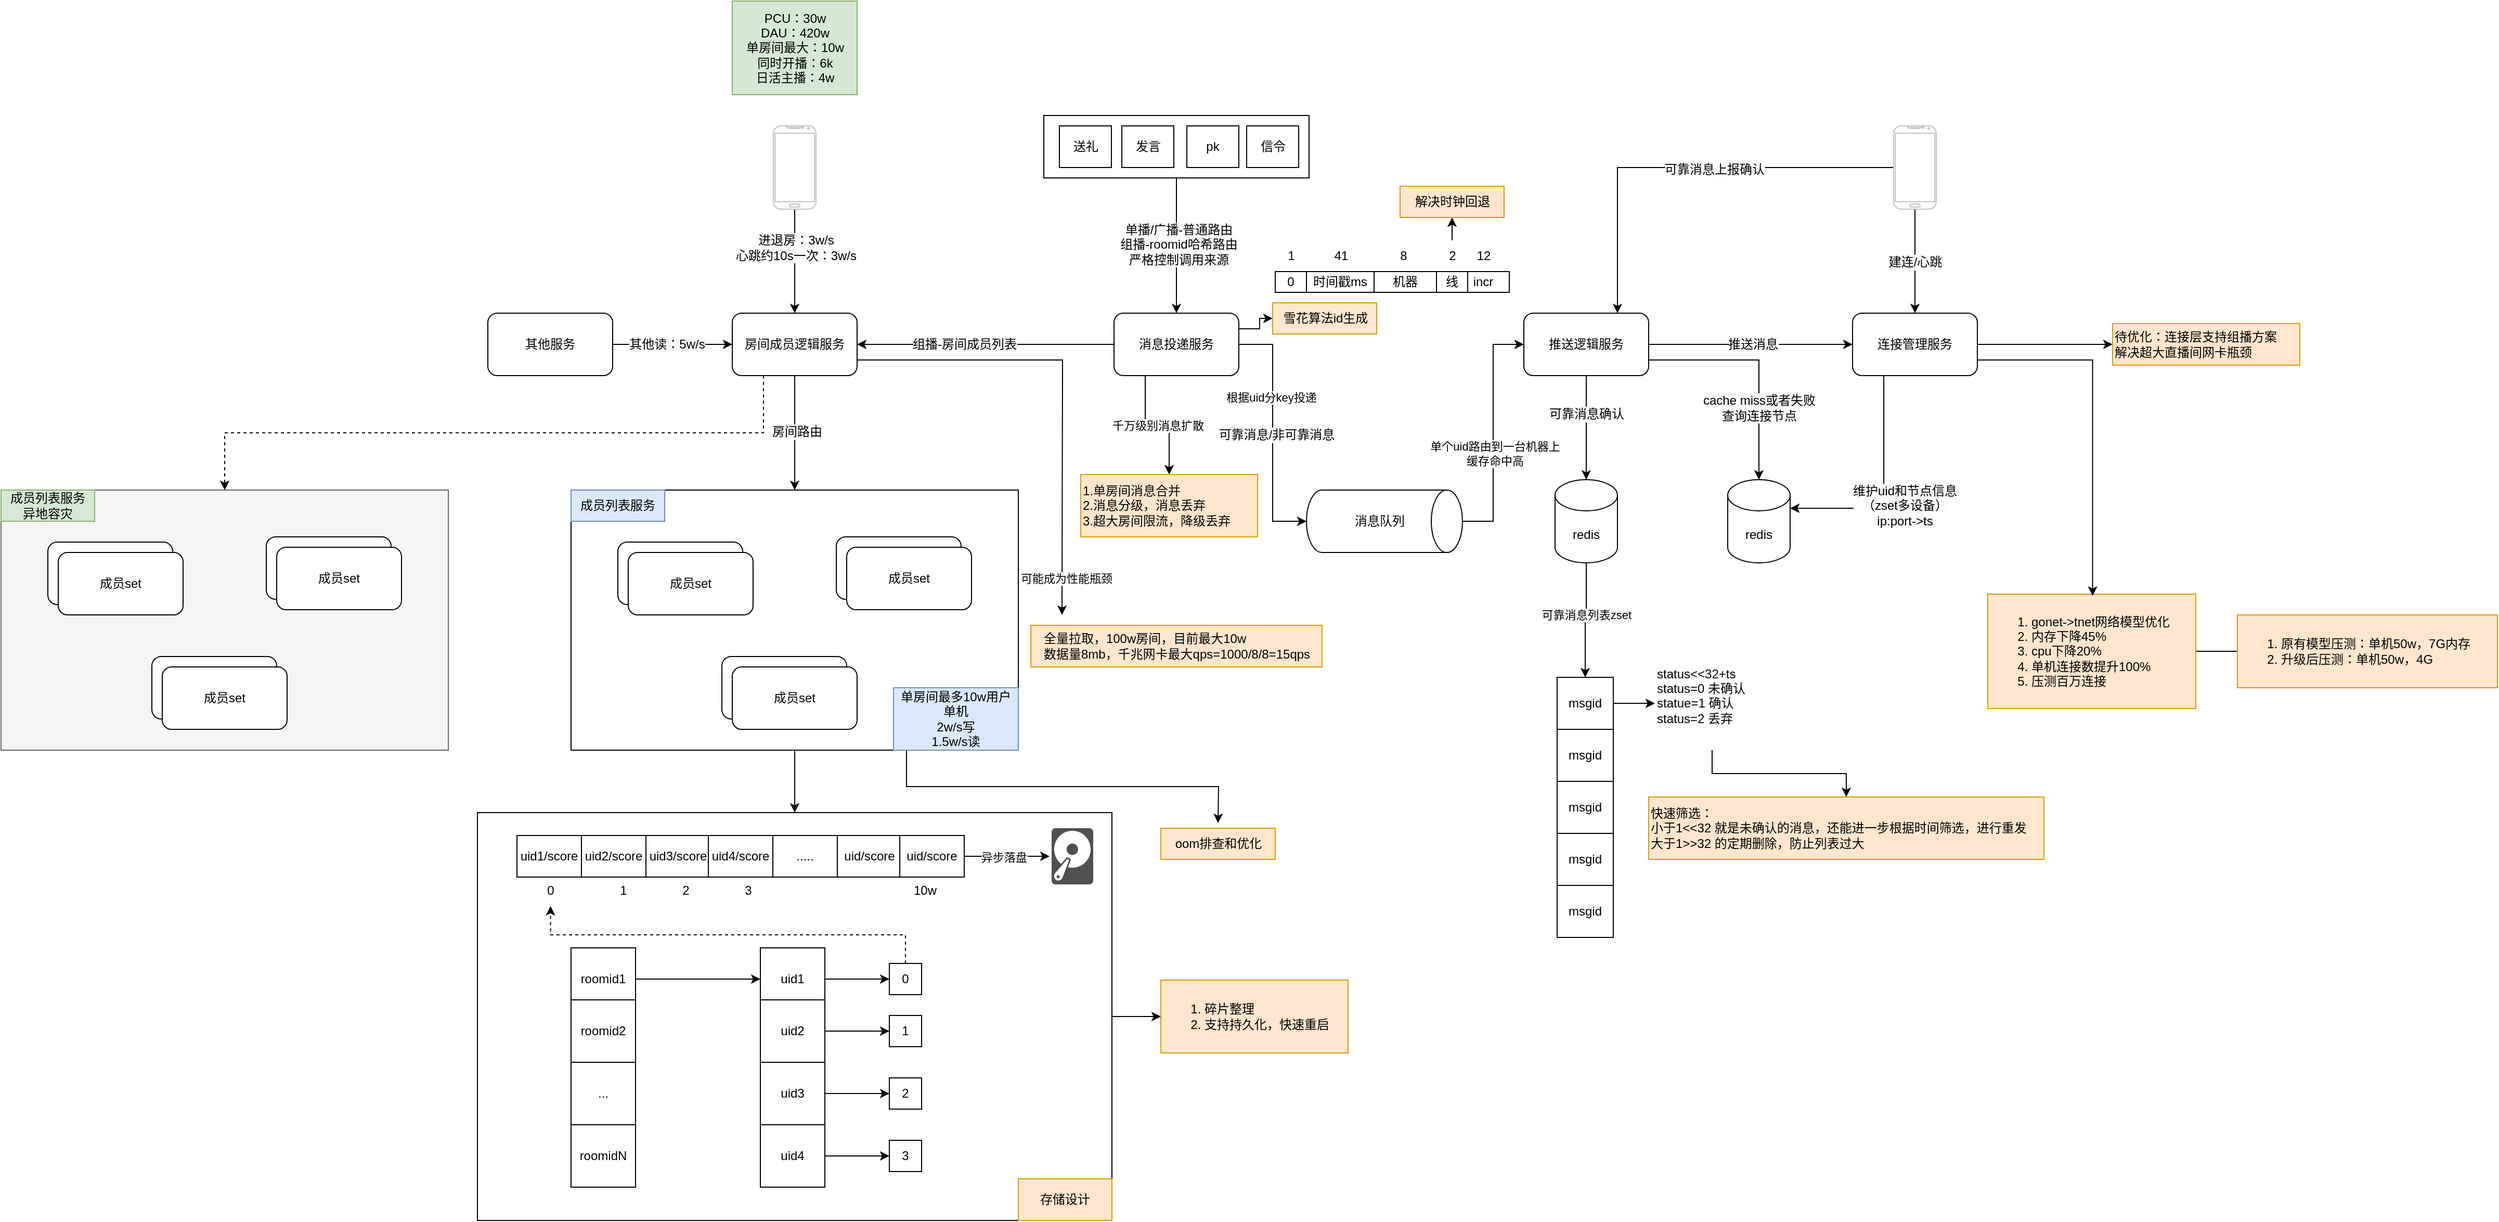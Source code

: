 <mxfile version="24.6.4" type="github" pages="2">
  <diagram name="第 1 页" id="vhNQBWm2JfFw_72hFJQ7">
    <mxGraphModel dx="3190" dy="972" grid="1" gridSize="10" guides="1" tooltips="1" connect="1" arrows="1" fold="1" page="1" pageScale="1" pageWidth="827" pageHeight="1169" math="0" shadow="0">
      <root>
        <mxCell id="0" />
        <mxCell id="1" parent="0" />
        <mxCell id="3prwEOfupgX3p4FRmlQC-16" value="" style="edgeStyle=orthogonalEdgeStyle;rounded=0;orthogonalLoop=1;jettySize=auto;html=1;" edge="1" parent="1" source="PPWBLTVVHqmccEwtyOto-2" target="3prwEOfupgX3p4FRmlQC-14">
          <mxGeometry relative="1" as="geometry" />
        </mxCell>
        <mxCell id="PPWBLTVVHqmccEwtyOto-2" value="" style="rounded=0;whiteSpace=wrap;html=1;" parent="1" vertex="1">
          <mxGeometry x="-592" y="870" width="610" height="392" as="geometry" />
        </mxCell>
        <mxCell id="PPWBLTVVHqmccEwtyOto-4" style="edgeStyle=orthogonalEdgeStyle;rounded=0;orthogonalLoop=1;jettySize=auto;html=1;exitX=0.5;exitY=1;exitDx=0;exitDy=0;" parent="1" source="ontqGAHZmMhJFroZLa5W-21" target="PPWBLTVVHqmccEwtyOto-2" edge="1">
          <mxGeometry relative="1" as="geometry" />
        </mxCell>
        <mxCell id="3prwEOfupgX3p4FRmlQC-1" style="edgeStyle=orthogonalEdgeStyle;rounded=0;orthogonalLoop=1;jettySize=auto;html=1;exitX=0.75;exitY=1;exitDx=0;exitDy=0;" edge="1" parent="1" source="ontqGAHZmMhJFroZLa5W-21">
          <mxGeometry relative="1" as="geometry">
            <mxPoint x="120" y="880" as="targetPoint" />
          </mxGeometry>
        </mxCell>
        <mxCell id="ontqGAHZmMhJFroZLa5W-21" value="" style="rounded=0;whiteSpace=wrap;html=1;" parent="1" vertex="1">
          <mxGeometry x="-502" y="560" width="430" height="250" as="geometry" />
        </mxCell>
        <mxCell id="3prwEOfupgX3p4FRmlQC-20" value="" style="edgeStyle=orthogonalEdgeStyle;rounded=0;orthogonalLoop=1;jettySize=auto;html=1;" edge="1" parent="1" source="ontqGAHZmMhJFroZLa5W-1" target="PPWBLTVVHqmccEwtyOto-52">
          <mxGeometry relative="1" as="geometry" />
        </mxCell>
        <mxCell id="ontqGAHZmMhJFroZLa5W-1" value="连接管理服务" style="rounded=1;whiteSpace=wrap;html=1;" parent="1" vertex="1">
          <mxGeometry x="730" y="390" width="120" height="60" as="geometry" />
        </mxCell>
        <mxCell id="ontqGAHZmMhJFroZLa5W-40" style="edgeStyle=orthogonalEdgeStyle;rounded=0;orthogonalLoop=1;jettySize=auto;html=1;exitX=1;exitY=0.5;exitDx=0;exitDy=0;entryX=0;entryY=0.5;entryDx=0;entryDy=0;" parent="1" source="ontqGAHZmMhJFroZLa5W-2" target="ontqGAHZmMhJFroZLa5W-1" edge="1">
          <mxGeometry relative="1" as="geometry" />
        </mxCell>
        <mxCell id="PPWBLTVVHqmccEwtyOto-34" value="&lt;span style=&quot;font-size: 12px; background-color: rgb(251, 251, 251);&quot;&gt;推送消息&lt;/span&gt;" style="edgeLabel;html=1;align=center;verticalAlign=middle;resizable=0;points=[];" parent="ontqGAHZmMhJFroZLa5W-40" vertex="1" connectable="0">
          <mxGeometry x="0.017" relative="1" as="geometry">
            <mxPoint as="offset" />
          </mxGeometry>
        </mxCell>
        <mxCell id="ontqGAHZmMhJFroZLa5W-2" value="推送逻辑服务" style="rounded=1;whiteSpace=wrap;html=1;" parent="1" vertex="1">
          <mxGeometry x="414" y="390" width="120" height="60" as="geometry" />
        </mxCell>
        <mxCell id="ontqGAHZmMhJFroZLa5W-24" style="edgeStyle=orthogonalEdgeStyle;rounded=0;orthogonalLoop=1;jettySize=auto;html=1;exitX=0;exitY=0.5;exitDx=0;exitDy=0;entryX=1;entryY=0.5;entryDx=0;entryDy=0;" parent="1" source="ontqGAHZmMhJFroZLa5W-3" target="ontqGAHZmMhJFroZLa5W-23" edge="1">
          <mxGeometry relative="1" as="geometry" />
        </mxCell>
        <mxCell id="PPWBLTVVHqmccEwtyOto-28" value="&lt;span style=&quot;font-size: 12px; background-color: rgb(251, 251, 251);&quot;&gt;组播-房间成员列表&lt;/span&gt;" style="edgeLabel;html=1;align=center;verticalAlign=middle;resizable=0;points=[];" parent="ontqGAHZmMhJFroZLa5W-24" vertex="1" connectable="0">
          <mxGeometry x="0.16" y="2" relative="1" as="geometry">
            <mxPoint x="-1" y="-2" as="offset" />
          </mxGeometry>
        </mxCell>
        <mxCell id="3prwEOfupgX3p4FRmlQC-8" value="千万级别消息扩散" style="edgeStyle=orthogonalEdgeStyle;rounded=0;orthogonalLoop=1;jettySize=auto;html=1;exitX=0.25;exitY=1;exitDx=0;exitDy=0;" edge="1" parent="1" source="ontqGAHZmMhJFroZLa5W-3" target="PPWBLTVVHqmccEwtyOto-54">
          <mxGeometry relative="1" as="geometry">
            <mxPoint as="offset" />
          </mxGeometry>
        </mxCell>
        <mxCell id="3prwEOfupgX3p4FRmlQC-51" style="edgeStyle=orthogonalEdgeStyle;rounded=0;orthogonalLoop=1;jettySize=auto;html=1;exitX=1;exitY=0.25;exitDx=0;exitDy=0;" edge="1" parent="1" source="ontqGAHZmMhJFroZLa5W-3" target="3prwEOfupgX3p4FRmlQC-33">
          <mxGeometry relative="1" as="geometry" />
        </mxCell>
        <mxCell id="ontqGAHZmMhJFroZLa5W-3" value="消息投递服务" style="rounded=1;whiteSpace=wrap;html=1;" parent="1" vertex="1">
          <mxGeometry x="20" y="390" width="120" height="60" as="geometry" />
        </mxCell>
        <mxCell id="ontqGAHZmMhJFroZLa5W-7" style="edgeStyle=orthogonalEdgeStyle;rounded=0;orthogonalLoop=1;jettySize=auto;html=1;exitX=0.5;exitY=0;exitDx=0;exitDy=0;exitPerimeter=0;entryX=0;entryY=0.5;entryDx=0;entryDy=0;" parent="1" source="ontqGAHZmMhJFroZLa5W-4" target="ontqGAHZmMhJFroZLa5W-2" edge="1">
          <mxGeometry relative="1" as="geometry" />
        </mxCell>
        <mxCell id="S7VBq_mGZm_weLfs4T1y-6" value="单个uid路由到一台机器上&lt;br&gt;缓存命中高" style="edgeLabel;html=1;align=center;verticalAlign=middle;resizable=0;points=[];" parent="ontqGAHZmMhJFroZLa5W-7" vertex="1" connectable="0">
          <mxGeometry x="0.281" y="-1" relative="1" as="geometry">
            <mxPoint y="52" as="offset" />
          </mxGeometry>
        </mxCell>
        <mxCell id="ontqGAHZmMhJFroZLa5W-4" value="" style="shape=cylinder3;whiteSpace=wrap;html=1;boundedLbl=1;backgroundOutline=1;size=15;rotation=90;" parent="1" vertex="1">
          <mxGeometry x="250" y="515" width="60" height="150" as="geometry" />
        </mxCell>
        <mxCell id="ontqGAHZmMhJFroZLa5W-6" style="edgeStyle=orthogonalEdgeStyle;rounded=0;orthogonalLoop=1;jettySize=auto;html=1;exitX=1;exitY=0.5;exitDx=0;exitDy=0;entryX=0.5;entryY=1;entryDx=0;entryDy=0;entryPerimeter=0;" parent="1" source="ontqGAHZmMhJFroZLa5W-3" target="ontqGAHZmMhJFroZLa5W-4" edge="1">
          <mxGeometry relative="1" as="geometry" />
        </mxCell>
        <mxCell id="PPWBLTVVHqmccEwtyOto-30" value="&lt;span style=&quot;font-size: 12px; background-color: rgb(251, 251, 251);&quot;&gt;可靠消息/非可靠消息&lt;/span&gt;" style="edgeLabel;html=1;align=center;verticalAlign=middle;resizable=0;points=[];" parent="ontqGAHZmMhJFroZLa5W-6" vertex="1" connectable="0">
          <mxGeometry x="0.015" y="3" relative="1" as="geometry">
            <mxPoint as="offset" />
          </mxGeometry>
        </mxCell>
        <mxCell id="S7VBq_mGZm_weLfs4T1y-5" value="根据uid分key投递" style="edgeLabel;html=1;align=center;verticalAlign=middle;resizable=0;points=[];" parent="ontqGAHZmMhJFroZLa5W-6" vertex="1" connectable="0">
          <mxGeometry x="-0.486" y="-2" relative="1" as="geometry">
            <mxPoint y="23" as="offset" />
          </mxGeometry>
        </mxCell>
        <mxCell id="ontqGAHZmMhJFroZLa5W-8" value="消息队列" style="text;html=1;align=center;verticalAlign=middle;resizable=0;points=[];autosize=1;strokeColor=none;fillColor=none;" parent="1" vertex="1">
          <mxGeometry x="240" y="575" width="70" height="30" as="geometry" />
        </mxCell>
        <mxCell id="ontqGAHZmMhJFroZLa5W-14" value="" style="rounded=1;whiteSpace=wrap;html=1;" parent="1" vertex="1">
          <mxGeometry x="-457" y="610" width="120" height="60" as="geometry" />
        </mxCell>
        <mxCell id="ontqGAHZmMhJFroZLa5W-15" value="成员set" style="rounded=1;whiteSpace=wrap;html=1;" parent="1" vertex="1">
          <mxGeometry x="-447" y="620" width="120" height="60" as="geometry" />
        </mxCell>
        <mxCell id="ontqGAHZmMhJFroZLa5W-16" value="" style="rounded=1;whiteSpace=wrap;html=1;" parent="1" vertex="1">
          <mxGeometry x="-357" y="720" width="120" height="60" as="geometry" />
        </mxCell>
        <mxCell id="ontqGAHZmMhJFroZLa5W-17" value="成员set" style="rounded=1;whiteSpace=wrap;html=1;" parent="1" vertex="1">
          <mxGeometry x="-347" y="730" width="120" height="60" as="geometry" />
        </mxCell>
        <mxCell id="ontqGAHZmMhJFroZLa5W-18" value="" style="rounded=1;whiteSpace=wrap;html=1;" parent="1" vertex="1">
          <mxGeometry x="-247" y="605" width="120" height="60" as="geometry" />
        </mxCell>
        <mxCell id="ontqGAHZmMhJFroZLa5W-19" value="成员set" style="rounded=1;whiteSpace=wrap;html=1;" parent="1" vertex="1">
          <mxGeometry x="-237" y="615" width="120" height="60" as="geometry" />
        </mxCell>
        <mxCell id="ontqGAHZmMhJFroZLa5W-22" value="成员列表服务" style="rounded=0;whiteSpace=wrap;html=1;fillColor=#dae8fc;strokeColor=#6c8ebf;" parent="1" vertex="1">
          <mxGeometry x="-502" y="560" width="90" height="30" as="geometry" />
        </mxCell>
        <mxCell id="ontqGAHZmMhJFroZLa5W-25" style="edgeStyle=orthogonalEdgeStyle;rounded=0;orthogonalLoop=1;jettySize=auto;html=1;exitX=0.5;exitY=1;exitDx=0;exitDy=0;" parent="1" source="ontqGAHZmMhJFroZLa5W-23" target="ontqGAHZmMhJFroZLa5W-21" edge="1">
          <mxGeometry relative="1" as="geometry" />
        </mxCell>
        <mxCell id="PPWBLTVVHqmccEwtyOto-26" value="&lt;span style=&quot;font-size: 12px; background-color: rgb(251, 251, 251);&quot;&gt;房间路由&lt;/span&gt;" style="edgeLabel;html=1;align=center;verticalAlign=middle;resizable=0;points=[];" parent="ontqGAHZmMhJFroZLa5W-25" vertex="1" connectable="0">
          <mxGeometry x="-0.025" y="2" relative="1" as="geometry">
            <mxPoint as="offset" />
          </mxGeometry>
        </mxCell>
        <mxCell id="S7VBq_mGZm_weLfs4T1y-1" style="edgeStyle=orthogonalEdgeStyle;rounded=0;orthogonalLoop=1;jettySize=auto;html=1;exitX=1;exitY=0.75;exitDx=0;exitDy=0;" parent="1" source="ontqGAHZmMhJFroZLa5W-23" edge="1">
          <mxGeometry relative="1" as="geometry">
            <mxPoint x="-30" y="680" as="targetPoint" />
          </mxGeometry>
        </mxCell>
        <mxCell id="S7VBq_mGZm_weLfs4T1y-3" value="可能成为性能瓶颈" style="edgeLabel;html=1;align=center;verticalAlign=middle;resizable=0;points=[];" parent="S7VBq_mGZm_weLfs4T1y-1" vertex="1" connectable="0">
          <mxGeometry x="0.16" y="-2" relative="1" as="geometry">
            <mxPoint x="5" y="151" as="offset" />
          </mxGeometry>
        </mxCell>
        <mxCell id="3prwEOfupgX3p4FRmlQC-15" style="edgeStyle=orthogonalEdgeStyle;rounded=0;orthogonalLoop=1;jettySize=auto;html=1;exitX=0.25;exitY=1;exitDx=0;exitDy=0;entryX=0.5;entryY=0;entryDx=0;entryDy=0;dashed=1;" edge="1" parent="1" source="ontqGAHZmMhJFroZLa5W-23" target="PPWBLTVVHqmccEwtyOto-14">
          <mxGeometry relative="1" as="geometry" />
        </mxCell>
        <mxCell id="ontqGAHZmMhJFroZLa5W-23" value="房间成员逻辑服务" style="rounded=1;whiteSpace=wrap;html=1;" parent="1" vertex="1">
          <mxGeometry x="-347" y="390" width="120" height="60" as="geometry" />
        </mxCell>
        <mxCell id="ontqGAHZmMhJFroZLa5W-33" value="&lt;span style=&quot;font-size: 12px; background-color: rgb(251, 251, 251);&quot;&gt;建连/心跳&lt;/span&gt;" style="edgeStyle=orthogonalEdgeStyle;rounded=0;orthogonalLoop=1;jettySize=auto;html=1;" parent="1" source="ontqGAHZmMhJFroZLa5W-32" target="ontqGAHZmMhJFroZLa5W-1" edge="1">
          <mxGeometry x="0.011" relative="1" as="geometry">
            <mxPoint as="offset" />
          </mxGeometry>
        </mxCell>
        <mxCell id="ontqGAHZmMhJFroZLa5W-77" style="edgeStyle=orthogonalEdgeStyle;rounded=0;orthogonalLoop=1;jettySize=auto;html=1;entryX=0.75;entryY=0;entryDx=0;entryDy=0;" parent="1" source="ontqGAHZmMhJFroZLa5W-32" target="ontqGAHZmMhJFroZLa5W-2" edge="1">
          <mxGeometry relative="1" as="geometry" />
        </mxCell>
        <mxCell id="PPWBLTVVHqmccEwtyOto-33" value="&lt;span style=&quot;font-size: 12px; background-color: rgb(251, 251, 251);&quot;&gt;可靠消息上报确认&lt;/span&gt;" style="edgeLabel;html=1;align=center;verticalAlign=middle;resizable=0;points=[];" parent="ontqGAHZmMhJFroZLa5W-77" vertex="1" connectable="0">
          <mxGeometry x="-0.148" y="2" relative="1" as="geometry">
            <mxPoint as="offset" />
          </mxGeometry>
        </mxCell>
        <mxCell id="ontqGAHZmMhJFroZLa5W-32" value="" style="verticalLabelPosition=bottom;verticalAlign=top;html=1;shadow=0;dashed=0;strokeWidth=1;shape=mxgraph.android.phone2;strokeColor=#c0c0c0;" parent="1" vertex="1">
          <mxGeometry x="769.48" y="210" width="41.03" height="80" as="geometry" />
        </mxCell>
        <mxCell id="ontqGAHZmMhJFroZLa5W-35" value="redis" style="shape=cylinder3;whiteSpace=wrap;html=1;boundedLbl=1;backgroundOutline=1;size=15;" parent="1" vertex="1">
          <mxGeometry x="610" y="550" width="60" height="80" as="geometry" />
        </mxCell>
        <mxCell id="ontqGAHZmMhJFroZLa5W-36" style="edgeStyle=orthogonalEdgeStyle;rounded=0;orthogonalLoop=1;jettySize=auto;html=1;exitX=0.25;exitY=1;exitDx=0;exitDy=0;entryX=1;entryY=0;entryDx=0;entryDy=27.5;entryPerimeter=0;" parent="1" source="ontqGAHZmMhJFroZLa5W-1" target="ontqGAHZmMhJFroZLa5W-35" edge="1">
          <mxGeometry relative="1" as="geometry" />
        </mxCell>
        <mxCell id="PPWBLTVVHqmccEwtyOto-35" value="&lt;span style=&quot;font-size: 12px; background-color: rgb(251, 251, 251);&quot;&gt;维护uid和节点信息&lt;br&gt;（zset多设备）&lt;br&gt;ip:port-&amp;gt;ts&lt;/span&gt;" style="edgeLabel;html=1;align=center;verticalAlign=middle;resizable=0;points=[];" parent="ontqGAHZmMhJFroZLa5W-36" vertex="1" connectable="0">
          <mxGeometry x="0.396" relative="1" as="geometry">
            <mxPoint x="44" y="-3" as="offset" />
          </mxGeometry>
        </mxCell>
        <mxCell id="ontqGAHZmMhJFroZLa5W-53" value="" style="edgeStyle=orthogonalEdgeStyle;rounded=0;orthogonalLoop=1;jettySize=auto;html=1;" parent="1" source="ontqGAHZmMhJFroZLa5W-52" target="ontqGAHZmMhJFroZLa5W-23" edge="1">
          <mxGeometry relative="1" as="geometry" />
        </mxCell>
        <mxCell id="PPWBLTVVHqmccEwtyOto-27" value="&lt;span style=&quot;font-size: 12px; background-color: rgb(251, 251, 251);&quot;&gt;进退房：3w/s&lt;br&gt;心跳约10s一次：3w/s&lt;br&gt;&lt;/span&gt;" style="edgeLabel;html=1;align=center;verticalAlign=middle;resizable=0;points=[];" parent="ontqGAHZmMhJFroZLa5W-53" vertex="1" connectable="0">
          <mxGeometry x="-0.264" y="1" relative="1" as="geometry">
            <mxPoint as="offset" />
          </mxGeometry>
        </mxCell>
        <mxCell id="ontqGAHZmMhJFroZLa5W-52" value="" style="verticalLabelPosition=bottom;verticalAlign=top;html=1;shadow=0;dashed=0;strokeWidth=1;shape=mxgraph.android.phone2;strokeColor=#c0c0c0;" parent="1" vertex="1">
          <mxGeometry x="-307.51" y="210" width="41.03" height="80" as="geometry" />
        </mxCell>
        <mxCell id="ontqGAHZmMhJFroZLa5W-68" style="edgeStyle=orthogonalEdgeStyle;rounded=0;orthogonalLoop=1;jettySize=auto;html=1;exitX=0.5;exitY=1;exitDx=0;exitDy=0;entryX=0.5;entryY=0;entryDx=0;entryDy=0;" parent="1" source="ontqGAHZmMhJFroZLa5W-66" target="ontqGAHZmMhJFroZLa5W-3" edge="1">
          <mxGeometry relative="1" as="geometry" />
        </mxCell>
        <mxCell id="PPWBLTVVHqmccEwtyOto-29" value="&lt;span style=&quot;font-size: 12px; background-color: rgb(251, 251, 251);&quot;&gt;单播/广播-普通路由&lt;br&gt;组播-roomid哈希路由&lt;br&gt;严格控制调用来源&lt;/span&gt;" style="edgeLabel;html=1;align=center;verticalAlign=middle;resizable=0;points=[];" parent="ontqGAHZmMhJFroZLa5W-68" vertex="1" connectable="0">
          <mxGeometry x="-0.021" y="2" relative="1" as="geometry">
            <mxPoint as="offset" />
          </mxGeometry>
        </mxCell>
        <mxCell id="ontqGAHZmMhJFroZLa5W-66" value="" style="rounded=0;whiteSpace=wrap;html=1;" parent="1" vertex="1">
          <mxGeometry x="-47.5" y="200" width="255" height="60" as="geometry" />
        </mxCell>
        <mxCell id="ontqGAHZmMhJFroZLa5W-69" value="送礼" style="rounded=0;whiteSpace=wrap;html=1;" parent="1" vertex="1">
          <mxGeometry x="-32.5" y="210" width="50" height="40" as="geometry" />
        </mxCell>
        <mxCell id="ontqGAHZmMhJFroZLa5W-70" value="发言" style="rounded=0;whiteSpace=wrap;html=1;" parent="1" vertex="1">
          <mxGeometry x="27.5" y="210" width="50" height="40" as="geometry" />
        </mxCell>
        <mxCell id="ontqGAHZmMhJFroZLa5W-71" value="pk" style="rounded=0;whiteSpace=wrap;html=1;" parent="1" vertex="1">
          <mxGeometry x="90" y="210" width="50" height="40" as="geometry" />
        </mxCell>
        <mxCell id="ontqGAHZmMhJFroZLa5W-72" value="信令" style="rounded=0;whiteSpace=wrap;html=1;" parent="1" vertex="1">
          <mxGeometry x="147.5" y="210" width="50" height="40" as="geometry" />
        </mxCell>
        <mxCell id="ontqGAHZmMhJFroZLa5W-75" style="edgeStyle=orthogonalEdgeStyle;rounded=0;orthogonalLoop=1;jettySize=auto;html=1;exitX=1;exitY=0.75;exitDx=0;exitDy=0;entryX=0.5;entryY=0;entryDx=0;entryDy=0;entryPerimeter=0;" parent="1" source="ontqGAHZmMhJFroZLa5W-2" target="ontqGAHZmMhJFroZLa5W-35" edge="1">
          <mxGeometry relative="1" as="geometry" />
        </mxCell>
        <mxCell id="PPWBLTVVHqmccEwtyOto-36" value="&lt;span style=&quot;font-size: 12px; background-color: rgb(251, 251, 251);&quot;&gt;cache miss或者失败&lt;br&gt;查询连接节点&lt;/span&gt;" style="edgeLabel;html=1;align=center;verticalAlign=middle;resizable=0;points=[];" parent="ontqGAHZmMhJFroZLa5W-75" vertex="1" connectable="0">
          <mxGeometry x="0.152" relative="1" as="geometry">
            <mxPoint y="24" as="offset" />
          </mxGeometry>
        </mxCell>
        <mxCell id="3prwEOfupgX3p4FRmlQC-22" value="" style="edgeStyle=orthogonalEdgeStyle;rounded=0;orthogonalLoop=1;jettySize=auto;html=1;" edge="1" parent="1" source="ontqGAHZmMhJFroZLa5W-78" target="3prwEOfupgX3p4FRmlQC-21">
          <mxGeometry relative="1" as="geometry" />
        </mxCell>
        <mxCell id="3prwEOfupgX3p4FRmlQC-23" value="可靠消息列表zset" style="edgeLabel;html=1;align=center;verticalAlign=middle;resizable=0;points=[];" vertex="1" connectable="0" parent="3prwEOfupgX3p4FRmlQC-22">
          <mxGeometry x="-0.084" relative="1" as="geometry">
            <mxPoint y="-1" as="offset" />
          </mxGeometry>
        </mxCell>
        <mxCell id="ontqGAHZmMhJFroZLa5W-78" value="redis" style="shape=cylinder3;whiteSpace=wrap;html=1;boundedLbl=1;backgroundOutline=1;size=15;" parent="1" vertex="1">
          <mxGeometry x="444" y="550" width="60" height="80" as="geometry" />
        </mxCell>
        <mxCell id="ontqGAHZmMhJFroZLa5W-80" style="edgeStyle=orthogonalEdgeStyle;rounded=0;orthogonalLoop=1;jettySize=auto;html=1;exitX=0.5;exitY=1;exitDx=0;exitDy=0;entryX=0.5;entryY=0;entryDx=0;entryDy=0;entryPerimeter=0;" parent="1" source="ontqGAHZmMhJFroZLa5W-2" target="ontqGAHZmMhJFroZLa5W-78" edge="1">
          <mxGeometry relative="1" as="geometry" />
        </mxCell>
        <mxCell id="PPWBLTVVHqmccEwtyOto-31" value="&lt;span style=&quot;font-size: 12px; background-color: rgb(251, 251, 251);&quot;&gt;可靠消息确认&lt;/span&gt;" style="edgeLabel;html=1;align=center;verticalAlign=middle;resizable=0;points=[];" parent="ontqGAHZmMhJFroZLa5W-80" vertex="1" connectable="0">
          <mxGeometry x="-0.264" relative="1" as="geometry">
            <mxPoint as="offset" />
          </mxGeometry>
        </mxCell>
        <mxCell id="6s_Ftt0ad8FDjy7rFycN-7" value="" style="rounded=0;whiteSpace=wrap;html=1;" parent="1" vertex="1">
          <mxGeometry x="-554" y="892" width="430" height="40" as="geometry" />
        </mxCell>
        <mxCell id="6s_Ftt0ad8FDjy7rFycN-8" value="uid1/score" style="rounded=0;whiteSpace=wrap;html=1;" parent="1" vertex="1">
          <mxGeometry x="-554" y="892" width="62" height="40" as="geometry" />
        </mxCell>
        <mxCell id="6s_Ftt0ad8FDjy7rFycN-9" value="uid2/score" style="rounded=0;whiteSpace=wrap;html=1;" parent="1" vertex="1">
          <mxGeometry x="-492" y="892" width="62" height="40" as="geometry" />
        </mxCell>
        <mxCell id="6s_Ftt0ad8FDjy7rFycN-10" value="uid3/score" style="rounded=0;whiteSpace=wrap;html=1;" parent="1" vertex="1">
          <mxGeometry x="-430" y="892" width="62" height="40" as="geometry" />
        </mxCell>
        <mxCell id="6s_Ftt0ad8FDjy7rFycN-11" value="uid4/score" style="rounded=0;whiteSpace=wrap;html=1;" parent="1" vertex="1">
          <mxGeometry x="-369.99" y="892" width="62" height="40" as="geometry" />
        </mxCell>
        <mxCell id="6s_Ftt0ad8FDjy7rFycN-12" value="....." style="rounded=0;whiteSpace=wrap;html=1;" parent="1" vertex="1">
          <mxGeometry x="-307.99" y="892" width="62" height="40" as="geometry" />
        </mxCell>
        <mxCell id="6s_Ftt0ad8FDjy7rFycN-13" value="uid/score" style="rounded=0;whiteSpace=wrap;html=1;" parent="1" vertex="1">
          <mxGeometry x="-245.99" y="892" width="62" height="40" as="geometry" />
        </mxCell>
        <mxCell id="6s_Ftt0ad8FDjy7rFycN-39" value="" style="edgeStyle=orthogonalEdgeStyle;rounded=0;orthogonalLoop=1;jettySize=auto;html=1;" parent="1" source="6s_Ftt0ad8FDjy7rFycN-14" edge="1">
          <mxGeometry relative="1" as="geometry">
            <mxPoint x="-42" y="912.0" as="targetPoint" />
          </mxGeometry>
        </mxCell>
        <mxCell id="PPWBLTVVHqmccEwtyOto-25" value="异步落盘" style="edgeLabel;html=1;align=center;verticalAlign=middle;resizable=0;points=[];" parent="6s_Ftt0ad8FDjy7rFycN-39" vertex="1" connectable="0">
          <mxGeometry x="-0.082" y="-1" relative="1" as="geometry">
            <mxPoint as="offset" />
          </mxGeometry>
        </mxCell>
        <mxCell id="6s_Ftt0ad8FDjy7rFycN-14" value="uid/score" style="rounded=0;whiteSpace=wrap;html=1;" parent="1" vertex="1">
          <mxGeometry x="-186" y="892" width="62" height="40" as="geometry" />
        </mxCell>
        <mxCell id="6s_Ftt0ad8FDjy7rFycN-15" value="" style="rounded=0;whiteSpace=wrap;html=1;" parent="1" vertex="1">
          <mxGeometry x="-320" y="1000" width="62" height="230" as="geometry" />
        </mxCell>
        <mxCell id="6s_Ftt0ad8FDjy7rFycN-23" value="" style="edgeStyle=orthogonalEdgeStyle;rounded=0;orthogonalLoop=1;jettySize=auto;html=1;" parent="1" source="6s_Ftt0ad8FDjy7rFycN-16" target="6s_Ftt0ad8FDjy7rFycN-22" edge="1">
          <mxGeometry relative="1" as="geometry" />
        </mxCell>
        <mxCell id="6s_Ftt0ad8FDjy7rFycN-16" value="uid1" style="rounded=0;whiteSpace=wrap;html=1;" parent="1" vertex="1">
          <mxGeometry x="-320" y="1000" width="62" height="60" as="geometry" />
        </mxCell>
        <mxCell id="6s_Ftt0ad8FDjy7rFycN-27" value="" style="edgeStyle=orthogonalEdgeStyle;rounded=0;orthogonalLoop=1;jettySize=auto;html=1;" parent="1" source="6s_Ftt0ad8FDjy7rFycN-17" target="6s_Ftt0ad8FDjy7rFycN-24" edge="1">
          <mxGeometry relative="1" as="geometry" />
        </mxCell>
        <mxCell id="6s_Ftt0ad8FDjy7rFycN-17" value="uid2" style="rounded=0;whiteSpace=wrap;html=1;" parent="1" vertex="1">
          <mxGeometry x="-320" y="1050" width="62" height="60" as="geometry" />
        </mxCell>
        <mxCell id="6s_Ftt0ad8FDjy7rFycN-28" value="" style="edgeStyle=orthogonalEdgeStyle;rounded=0;orthogonalLoop=1;jettySize=auto;html=1;" parent="1" source="6s_Ftt0ad8FDjy7rFycN-18" target="6s_Ftt0ad8FDjy7rFycN-25" edge="1">
          <mxGeometry relative="1" as="geometry" />
        </mxCell>
        <mxCell id="6s_Ftt0ad8FDjy7rFycN-18" value="uid3" style="rounded=0;whiteSpace=wrap;html=1;" parent="1" vertex="1">
          <mxGeometry x="-320" y="1110" width="62" height="60" as="geometry" />
        </mxCell>
        <mxCell id="6s_Ftt0ad8FDjy7rFycN-29" value="" style="edgeStyle=orthogonalEdgeStyle;rounded=0;orthogonalLoop=1;jettySize=auto;html=1;" parent="1" source="6s_Ftt0ad8FDjy7rFycN-19" target="6s_Ftt0ad8FDjy7rFycN-26" edge="1">
          <mxGeometry relative="1" as="geometry" />
        </mxCell>
        <mxCell id="6s_Ftt0ad8FDjy7rFycN-19" value="uid4" style="rounded=0;whiteSpace=wrap;html=1;" parent="1" vertex="1">
          <mxGeometry x="-320" y="1170" width="62" height="60" as="geometry" />
        </mxCell>
        <mxCell id="PPWBLTVVHqmccEwtyOto-13" style="edgeStyle=orthogonalEdgeStyle;rounded=0;orthogonalLoop=1;jettySize=auto;html=1;exitX=0.5;exitY=0;exitDx=0;exitDy=0;entryX=0.509;entryY=0.997;entryDx=0;entryDy=0;entryPerimeter=0;dashed=1;" parent="1" source="6s_Ftt0ad8FDjy7rFycN-22" target="6s_Ftt0ad8FDjy7rFycN-31" edge="1">
          <mxGeometry relative="1" as="geometry" />
        </mxCell>
        <mxCell id="6s_Ftt0ad8FDjy7rFycN-22" value="0" style="rounded=0;whiteSpace=wrap;html=1;" parent="1" vertex="1">
          <mxGeometry x="-196" y="1015" width="31" height="30" as="geometry" />
        </mxCell>
        <mxCell id="6s_Ftt0ad8FDjy7rFycN-24" value="1" style="rounded=0;whiteSpace=wrap;html=1;" parent="1" vertex="1">
          <mxGeometry x="-196" y="1065" width="31" height="30" as="geometry" />
        </mxCell>
        <mxCell id="6s_Ftt0ad8FDjy7rFycN-25" value="2" style="rounded=0;whiteSpace=wrap;html=1;" parent="1" vertex="1">
          <mxGeometry x="-196" y="1125" width="31" height="30" as="geometry" />
        </mxCell>
        <mxCell id="6s_Ftt0ad8FDjy7rFycN-26" value="3" style="rounded=0;whiteSpace=wrap;html=1;" parent="1" vertex="1">
          <mxGeometry x="-196" y="1185" width="31" height="30" as="geometry" />
        </mxCell>
        <mxCell id="6s_Ftt0ad8FDjy7rFycN-31" value="0" style="text;html=1;align=center;verticalAlign=middle;resizable=0;points=[];autosize=1;strokeColor=none;fillColor=none;" parent="1" vertex="1">
          <mxGeometry x="-537" y="930" width="30" height="30" as="geometry" />
        </mxCell>
        <mxCell id="6s_Ftt0ad8FDjy7rFycN-32" value="1" style="text;html=1;align=center;verticalAlign=middle;resizable=0;points=[];autosize=1;strokeColor=none;fillColor=none;" parent="1" vertex="1">
          <mxGeometry x="-467" y="930" width="30" height="30" as="geometry" />
        </mxCell>
        <mxCell id="6s_Ftt0ad8FDjy7rFycN-33" value="2" style="text;html=1;align=center;verticalAlign=middle;resizable=0;points=[];autosize=1;strokeColor=none;fillColor=none;" parent="1" vertex="1">
          <mxGeometry x="-407" y="930" width="30" height="30" as="geometry" />
        </mxCell>
        <mxCell id="6s_Ftt0ad8FDjy7rFycN-35" value="3" style="text;html=1;align=center;verticalAlign=middle;resizable=0;points=[];autosize=1;strokeColor=none;fillColor=none;" parent="1" vertex="1">
          <mxGeometry x="-347" y="930" width="30" height="30" as="geometry" />
        </mxCell>
        <mxCell id="PPWBLTVVHqmccEwtyOto-1" value="10w" style="text;html=1;align=center;verticalAlign=middle;resizable=0;points=[];autosize=1;strokeColor=none;fillColor=none;" parent="1" vertex="1">
          <mxGeometry x="-187" y="930" width="50" height="30" as="geometry" />
        </mxCell>
        <mxCell id="PPWBLTVVHqmccEwtyOto-3" value="存储设计" style="rounded=0;whiteSpace=wrap;html=1;fillColor=#ffe6cc;strokeColor=#d79b00;" parent="1" vertex="1">
          <mxGeometry x="-72" y="1222" width="90" height="40" as="geometry" />
        </mxCell>
        <mxCell id="PPWBLTVVHqmccEwtyOto-5" value="" style="rounded=0;whiteSpace=wrap;html=1;" parent="1" vertex="1">
          <mxGeometry x="-502" y="1000" width="62" height="230" as="geometry" />
        </mxCell>
        <mxCell id="PPWBLTVVHqmccEwtyOto-10" style="edgeStyle=orthogonalEdgeStyle;rounded=0;orthogonalLoop=1;jettySize=auto;html=1;exitX=1;exitY=0.5;exitDx=0;exitDy=0;entryX=0;entryY=0.5;entryDx=0;entryDy=0;" parent="1" source="PPWBLTVVHqmccEwtyOto-6" target="6s_Ftt0ad8FDjy7rFycN-16" edge="1">
          <mxGeometry relative="1" as="geometry" />
        </mxCell>
        <mxCell id="PPWBLTVVHqmccEwtyOto-6" value="roomid1" style="rounded=0;whiteSpace=wrap;html=1;" parent="1" vertex="1">
          <mxGeometry x="-502" y="1000" width="62" height="60" as="geometry" />
        </mxCell>
        <mxCell id="PPWBLTVVHqmccEwtyOto-7" value="roomid2" style="rounded=0;whiteSpace=wrap;html=1;" parent="1" vertex="1">
          <mxGeometry x="-502" y="1050" width="62" height="60" as="geometry" />
        </mxCell>
        <mxCell id="PPWBLTVVHqmccEwtyOto-8" value="..." style="rounded=0;whiteSpace=wrap;html=1;" parent="1" vertex="1">
          <mxGeometry x="-502" y="1110" width="62" height="60" as="geometry" />
        </mxCell>
        <mxCell id="PPWBLTVVHqmccEwtyOto-9" value="roomidN" style="rounded=0;whiteSpace=wrap;html=1;" parent="1" vertex="1">
          <mxGeometry x="-502" y="1170" width="62" height="60" as="geometry" />
        </mxCell>
        <mxCell id="PPWBLTVVHqmccEwtyOto-14" value="" style="rounded=0;whiteSpace=wrap;html=1;fillColor=#f5f5f5;fontColor=#333333;strokeColor=#666666;" parent="1" vertex="1">
          <mxGeometry x="-1050" y="560" width="430" height="250" as="geometry" />
        </mxCell>
        <mxCell id="PPWBLTVVHqmccEwtyOto-15" value="" style="rounded=1;whiteSpace=wrap;html=1;" parent="1" vertex="1">
          <mxGeometry x="-1005" y="610" width="120" height="60" as="geometry" />
        </mxCell>
        <mxCell id="PPWBLTVVHqmccEwtyOto-16" value="成员set" style="rounded=1;whiteSpace=wrap;html=1;" parent="1" vertex="1">
          <mxGeometry x="-995" y="620" width="120" height="60" as="geometry" />
        </mxCell>
        <mxCell id="PPWBLTVVHqmccEwtyOto-17" value="" style="rounded=1;whiteSpace=wrap;html=1;" parent="1" vertex="1">
          <mxGeometry x="-905" y="720" width="120" height="60" as="geometry" />
        </mxCell>
        <mxCell id="PPWBLTVVHqmccEwtyOto-18" value="成员set" style="rounded=1;whiteSpace=wrap;html=1;" parent="1" vertex="1">
          <mxGeometry x="-895" y="730" width="120" height="60" as="geometry" />
        </mxCell>
        <mxCell id="PPWBLTVVHqmccEwtyOto-19" value="" style="rounded=1;whiteSpace=wrap;html=1;" parent="1" vertex="1">
          <mxGeometry x="-795" y="605" width="120" height="60" as="geometry" />
        </mxCell>
        <mxCell id="PPWBLTVVHqmccEwtyOto-20" value="成员set" style="rounded=1;whiteSpace=wrap;html=1;" parent="1" vertex="1">
          <mxGeometry x="-785" y="615" width="120" height="60" as="geometry" />
        </mxCell>
        <mxCell id="PPWBLTVVHqmccEwtyOto-21" value="成员列表服务&lt;br&gt;异地容灾" style="rounded=0;whiteSpace=wrap;html=1;fillColor=#d5e8d4;strokeColor=#82b366;" parent="1" vertex="1">
          <mxGeometry x="-1050" y="560" width="90" height="30" as="geometry" />
        </mxCell>
        <mxCell id="PPWBLTVVHqmccEwtyOto-24" value="PCU：30w&lt;br&gt;DAU：420w&lt;br&gt;单房间最大：10w&lt;br&gt;同时开播：6k&lt;br&gt;日活主播：4w" style="text;html=1;align=center;verticalAlign=middle;resizable=0;points=[];autosize=1;strokeColor=#82b366;fillColor=#d5e8d4;" parent="1" vertex="1">
          <mxGeometry x="-347" y="90" width="120" height="90" as="geometry" />
        </mxCell>
        <mxCell id="PPWBLTVVHqmccEwtyOto-39" value="" style="edgeStyle=orthogonalEdgeStyle;rounded=0;orthogonalLoop=1;jettySize=auto;html=1;" parent="1" source="PPWBLTVVHqmccEwtyOto-38" target="ontqGAHZmMhJFroZLa5W-23" edge="1">
          <mxGeometry relative="1" as="geometry" />
        </mxCell>
        <mxCell id="PPWBLTVVHqmccEwtyOto-40" value="&lt;span style=&quot;font-size: 12px; background-color: rgb(251, 251, 251);&quot;&gt;其他读：5w/s&lt;/span&gt;" style="edgeLabel;html=1;align=center;verticalAlign=middle;resizable=0;points=[];" parent="PPWBLTVVHqmccEwtyOto-39" vertex="1" connectable="0">
          <mxGeometry x="-0.106" relative="1" as="geometry">
            <mxPoint as="offset" />
          </mxGeometry>
        </mxCell>
        <mxCell id="PPWBLTVVHqmccEwtyOto-38" value="其他服务" style="rounded=1;whiteSpace=wrap;html=1;" parent="1" vertex="1">
          <mxGeometry x="-582" y="390" width="120" height="60" as="geometry" />
        </mxCell>
        <mxCell id="PPWBLTVVHqmccEwtyOto-42" value="单房间最多10w用户&lt;br&gt;&lt;span style=&quot;text-wrap: nowrap;&quot;&gt;单机&lt;/span&gt;&lt;div style=&quot;text-wrap: nowrap;&quot;&gt;2w/s写&lt;br&gt;1.5w/s读&lt;/div&gt;" style="rounded=0;whiteSpace=wrap;html=1;fillColor=#dae8fc;strokeColor=#6c8ebf;" parent="1" vertex="1">
          <mxGeometry x="-192" y="750" width="120" height="60" as="geometry" />
        </mxCell>
        <mxCell id="3prwEOfupgX3p4FRmlQC-11" value="" style="edgeStyle=orthogonalEdgeStyle;rounded=0;orthogonalLoop=1;jettySize=auto;html=1;" edge="1" parent="1" source="PPWBLTVVHqmccEwtyOto-48">
          <mxGeometry relative="1" as="geometry">
            <mxPoint x="1170" y="715" as="targetPoint" />
          </mxGeometry>
        </mxCell>
        <mxCell id="PPWBLTVVHqmccEwtyOto-48" value="&lt;ol&gt;&lt;li&gt;&lt;span style=&quot;background-color: initial;&quot;&gt;gonet-&amp;gt;tnet网络模型优化&lt;/span&gt;&lt;br&gt;&lt;/li&gt;&lt;li&gt;内存下降45%&lt;/li&gt;&lt;li&gt;cpu下降20%&lt;/li&gt;&lt;li&gt;单机连接数提升100%&lt;/li&gt;&lt;li&gt;压测百万连接&lt;/li&gt;&lt;/ol&gt;" style="text;html=1;align=left;verticalAlign=middle;resizable=0;points=[];autosize=1;strokeColor=#d79b00;fillColor=#ffe6cc;" parent="1" vertex="1">
          <mxGeometry x="860" y="660" width="200" height="110" as="geometry" />
        </mxCell>
        <mxCell id="PPWBLTVVHqmccEwtyOto-52" value="待优化：连接层支持组播方案&lt;br&gt;解决超大直播间网卡瓶颈" style="text;html=1;align=left;verticalAlign=middle;resizable=0;points=[];autosize=1;strokeColor=#d79b00;fillColor=#ffe6cc;" parent="1" vertex="1">
          <mxGeometry x="980" y="400" width="180" height="40" as="geometry" />
        </mxCell>
        <mxCell id="PPWBLTVVHqmccEwtyOto-54" value="1.单房间消息合并&lt;br&gt;2.消息分级，消息丢弃&lt;br&gt;3.超大房间限流，降级丢弃" style="text;html=1;align=left;verticalAlign=middle;resizable=0;points=[];autosize=1;strokeColor=#d79b00;fillColor=#ffe6cc;" parent="1" vertex="1">
          <mxGeometry x="-12" y="545" width="170" height="60" as="geometry" />
        </mxCell>
        <mxCell id="S7VBq_mGZm_weLfs4T1y-2" value="&lt;div style=&quot;text-align: left;&quot;&gt;&lt;span style=&quot;background-color: initial;&quot;&gt;全量拉取，100w房间，目前最大10w&lt;/span&gt;&lt;/div&gt;&lt;div&gt;数据量8mb，千兆网卡最大qps=1000/8/8=15qps&lt;/div&gt;" style="text;html=1;align=center;verticalAlign=middle;resizable=0;points=[];autosize=1;strokeColor=#d79b00;fillColor=#ffe6cc;" parent="1" vertex="1">
          <mxGeometry x="-60" y="690" width="280" height="40" as="geometry" />
        </mxCell>
        <mxCell id="S7VBq_mGZm_weLfs4T1y-8" value="" style="sketch=0;pointerEvents=1;shadow=0;dashed=0;html=1;strokeColor=none;fillColor=#505050;labelPosition=center;verticalLabelPosition=bottom;verticalAlign=top;outlineConnect=0;align=center;shape=mxgraph.office.devices.hard_disk;" parent="1" vertex="1">
          <mxGeometry x="-40" y="885" width="40" height="54" as="geometry" />
        </mxCell>
        <mxCell id="S7VBq_mGZm_weLfs4T1y-9" style="edgeStyle=orthogonalEdgeStyle;rounded=0;orthogonalLoop=1;jettySize=auto;html=1;exitX=1;exitY=0.75;exitDx=0;exitDy=0;entryX=0.504;entryY=0.015;entryDx=0;entryDy=0;entryPerimeter=0;" parent="1" source="ontqGAHZmMhJFroZLa5W-1" target="PPWBLTVVHqmccEwtyOto-48" edge="1">
          <mxGeometry relative="1" as="geometry" />
        </mxCell>
        <mxCell id="3prwEOfupgX3p4FRmlQC-2" value="oom排查和优化" style="text;html=1;align=center;verticalAlign=middle;resizable=0;points=[];autosize=1;strokeColor=#d79b00;fillColor=#ffe6cc;" vertex="1" parent="1">
          <mxGeometry x="65" y="885" width="110" height="30" as="geometry" />
        </mxCell>
        <mxCell id="3prwEOfupgX3p4FRmlQC-12" value="&lt;ol&gt;&lt;li&gt;原有模型压测：单机50w，7G内存&lt;/li&gt;&lt;li&gt;升级后压测：单机50w，4G&lt;/li&gt;&lt;/ol&gt;" style="text;html=1;align=left;verticalAlign=middle;resizable=0;points=[];autosize=1;strokeColor=#d79b00;fillColor=#ffe6cc;" vertex="1" parent="1">
          <mxGeometry x="1100" y="680" width="250" height="70" as="geometry" />
        </mxCell>
        <mxCell id="3prwEOfupgX3p4FRmlQC-14" value="&lt;ol&gt;&lt;li&gt;碎片整理&lt;/li&gt;&lt;li&gt;支持持久化，快速重启&lt;/li&gt;&lt;/ol&gt;" style="text;html=1;align=left;verticalAlign=middle;resizable=0;points=[];autosize=1;strokeColor=#d79b00;fillColor=#ffe6cc;" vertex="1" parent="1">
          <mxGeometry x="65" y="1031" width="180" height="70" as="geometry" />
        </mxCell>
        <mxCell id="3prwEOfupgX3p4FRmlQC-21" value="" style="rounded=0;whiteSpace=wrap;html=1;" vertex="1" parent="1">
          <mxGeometry x="446" y="740" width="54" height="250" as="geometry" />
        </mxCell>
        <mxCell id="3prwEOfupgX3p4FRmlQC-26" value="" style="edgeStyle=orthogonalEdgeStyle;rounded=0;orthogonalLoop=1;jettySize=auto;html=1;" edge="1" parent="1" source="3prwEOfupgX3p4FRmlQC-24" target="3prwEOfupgX3p4FRmlQC-25">
          <mxGeometry relative="1" as="geometry" />
        </mxCell>
        <mxCell id="3prwEOfupgX3p4FRmlQC-24" value="msgid" style="rounded=0;whiteSpace=wrap;html=1;" vertex="1" parent="1">
          <mxGeometry x="446" y="740" width="54" height="50" as="geometry" />
        </mxCell>
        <mxCell id="3prwEOfupgX3p4FRmlQC-32" value="" style="edgeStyle=orthogonalEdgeStyle;rounded=0;orthogonalLoop=1;jettySize=auto;html=1;" edge="1" parent="1" source="3prwEOfupgX3p4FRmlQC-25" target="3prwEOfupgX3p4FRmlQC-31">
          <mxGeometry relative="1" as="geometry" />
        </mxCell>
        <mxCell id="3prwEOfupgX3p4FRmlQC-25" value="status&amp;lt;&amp;lt;32+ts&lt;br&gt;status=0 未确认&lt;div&gt;statue=1 确认&lt;/div&gt;&lt;div&gt;status=2 丢弃&lt;/div&gt;&lt;div&gt;&lt;br&gt;&lt;/div&gt;" style="text;html=1;align=left;verticalAlign=middle;resizable=0;points=[];autosize=1;strokeColor=none;fillColor=none;" vertex="1" parent="1">
          <mxGeometry x="540" y="720" width="110" height="90" as="geometry" />
        </mxCell>
        <mxCell id="3prwEOfupgX3p4FRmlQC-27" value="msgid" style="rounded=0;whiteSpace=wrap;html=1;" vertex="1" parent="1">
          <mxGeometry x="446" y="790" width="54" height="50" as="geometry" />
        </mxCell>
        <mxCell id="3prwEOfupgX3p4FRmlQC-28" value="msgid" style="rounded=0;whiteSpace=wrap;html=1;" vertex="1" parent="1">
          <mxGeometry x="446" y="840" width="54" height="50" as="geometry" />
        </mxCell>
        <mxCell id="3prwEOfupgX3p4FRmlQC-29" value="msgid" style="rounded=0;whiteSpace=wrap;html=1;" vertex="1" parent="1">
          <mxGeometry x="446" y="890" width="54" height="50" as="geometry" />
        </mxCell>
        <mxCell id="3prwEOfupgX3p4FRmlQC-30" value="msgid" style="rounded=0;whiteSpace=wrap;html=1;" vertex="1" parent="1">
          <mxGeometry x="446" y="940" width="54" height="50" as="geometry" />
        </mxCell>
        <mxCell id="3prwEOfupgX3p4FRmlQC-31" value="快速筛选：&lt;div&gt;小于1&amp;lt;&amp;lt;32 就是未确认的消息，还能进一步根据时间筛选，进行重发&lt;/div&gt;&lt;div&gt;大于1&amp;gt;&amp;gt;32 的定期删除，防止列表过大&lt;/div&gt;" style="text;html=1;align=left;verticalAlign=middle;resizable=0;points=[];autosize=1;strokeColor=#d79b00;fillColor=#ffe6cc;" vertex="1" parent="1">
          <mxGeometry x="534" y="855" width="380" height="60" as="geometry" />
        </mxCell>
        <mxCell id="3prwEOfupgX3p4FRmlQC-33" value="雪花算法id生成" style="text;html=1;align=center;verticalAlign=middle;resizable=0;points=[];autosize=1;strokeColor=#d79b00;fillColor=#ffe6cc;" vertex="1" parent="1">
          <mxGeometry x="172.5" y="380" width="100" height="30" as="geometry" />
        </mxCell>
        <mxCell id="3prwEOfupgX3p4FRmlQC-35" value="" style="rounded=0;whiteSpace=wrap;html=1;" vertex="1" parent="1">
          <mxGeometry x="205" y="350" width="185" height="20" as="geometry" />
        </mxCell>
        <mxCell id="3prwEOfupgX3p4FRmlQC-37" value="时间戳ms" style="rounded=0;whiteSpace=wrap;html=1;" vertex="1" parent="1">
          <mxGeometry x="205" y="350" width="65" height="20" as="geometry" />
        </mxCell>
        <mxCell id="3prwEOfupgX3p4FRmlQC-39" value="机器" style="rounded=0;whiteSpace=wrap;html=1;" vertex="1" parent="1">
          <mxGeometry x="270" y="350" width="60" height="20" as="geometry" />
        </mxCell>
        <mxCell id="3prwEOfupgX3p4FRmlQC-40" value="incr" style="rounded=0;whiteSpace=wrap;html=1;" vertex="1" parent="1">
          <mxGeometry x="350" y="350" width="50" height="20" as="geometry" />
        </mxCell>
        <mxCell id="3prwEOfupgX3p4FRmlQC-41" value="41" style="text;html=1;align=center;verticalAlign=middle;resizable=0;points=[];autosize=1;strokeColor=none;fillColor=none;" vertex="1" parent="1">
          <mxGeometry x="217.5" y="320" width="40" height="30" as="geometry" />
        </mxCell>
        <mxCell id="3prwEOfupgX3p4FRmlQC-43" value="8" style="text;html=1;align=center;verticalAlign=middle;resizable=0;points=[];autosize=1;strokeColor=none;fillColor=none;" vertex="1" parent="1">
          <mxGeometry x="282.5" y="320" width="30" height="30" as="geometry" />
        </mxCell>
        <mxCell id="3prwEOfupgX3p4FRmlQC-44" value="12" style="text;html=1;align=center;verticalAlign=middle;resizable=0;points=[];autosize=1;strokeColor=none;fillColor=none;" vertex="1" parent="1">
          <mxGeometry x="355" y="320" width="40" height="30" as="geometry" />
        </mxCell>
        <mxCell id="3prwEOfupgX3p4FRmlQC-45" value="线" style="rounded=0;whiteSpace=wrap;html=1;" vertex="1" parent="1">
          <mxGeometry x="330" y="350" width="30" height="20" as="geometry" />
        </mxCell>
        <mxCell id="3prwEOfupgX3p4FRmlQC-50" value="" style="edgeStyle=orthogonalEdgeStyle;rounded=0;orthogonalLoop=1;jettySize=auto;html=1;" edge="1" parent="1" source="3prwEOfupgX3p4FRmlQC-46" target="3prwEOfupgX3p4FRmlQC-49">
          <mxGeometry relative="1" as="geometry" />
        </mxCell>
        <mxCell id="3prwEOfupgX3p4FRmlQC-46" value="2" style="text;html=1;align=center;verticalAlign=middle;resizable=0;points=[];autosize=1;strokeColor=none;fillColor=none;" vertex="1" parent="1">
          <mxGeometry x="330" y="320" width="30" height="30" as="geometry" />
        </mxCell>
        <mxCell id="3prwEOfupgX3p4FRmlQC-47" value="0" style="rounded=0;whiteSpace=wrap;html=1;" vertex="1" parent="1">
          <mxGeometry x="175" y="350" width="30" height="20" as="geometry" />
        </mxCell>
        <mxCell id="3prwEOfupgX3p4FRmlQC-48" value="1" style="text;html=1;align=center;verticalAlign=middle;resizable=0;points=[];autosize=1;strokeColor=none;fillColor=none;" vertex="1" parent="1">
          <mxGeometry x="175" y="320" width="30" height="30" as="geometry" />
        </mxCell>
        <mxCell id="3prwEOfupgX3p4FRmlQC-49" value="解决时钟回退" style="text;html=1;align=center;verticalAlign=middle;resizable=0;points=[];autosize=1;strokeColor=#d79b00;fillColor=#ffe6cc;" vertex="1" parent="1">
          <mxGeometry x="295" y="268" width="100" height="30" as="geometry" />
        </mxCell>
      </root>
    </mxGraphModel>
  </diagram>
  <diagram id="blXZ2dhkiPQDnnwcltz1" name="第 2 页">
    <mxGraphModel dx="2261" dy="1955" grid="1" gridSize="10" guides="1" tooltips="1" connect="1" arrows="1" fold="1" page="1" pageScale="1" pageWidth="827" pageHeight="1169" math="0" shadow="0">
      <root>
        <mxCell id="0" />
        <mxCell id="1" parent="0" />
        <mxCell id="M-eRjODvyQZKOKX7vI6E-8" value="" style="rounded=0;whiteSpace=wrap;html=1;fillColor=#f5f5f5;fontColor=#333333;strokeColor=#666666;" vertex="1" parent="1">
          <mxGeometry x="-130" y="-280" width="490" height="440" as="geometry" />
        </mxCell>
        <mxCell id="M-eRjODvyQZKOKX7vI6E-6" value="" style="rounded=0;whiteSpace=wrap;html=1;fillColor=#f5f5f5;fontColor=#333333;strokeColor=#666666;" vertex="1" parent="1">
          <mxGeometry x="-300" y="300" width="240" height="170" as="geometry" />
        </mxCell>
        <mxCell id="M-eRjODvyQZKOKX7vI6E-4" value="" style="rounded=0;whiteSpace=wrap;html=1;fillColor=#f5f5f5;fontColor=#333333;strokeColor=#666666;" vertex="1" parent="1">
          <mxGeometry x="105" y="400" width="440" height="340" as="geometry" />
        </mxCell>
        <mxCell id="M-eRjODvyQZKOKX7vI6E-2" value="" style="rounded=0;whiteSpace=wrap;html=1;fillColor=#f5f5f5;fontColor=#333333;strokeColor=#666666;" vertex="1" parent="1">
          <mxGeometry x="440" y="-90" width="300" height="370" as="geometry" />
        </mxCell>
        <mxCell id="ZsXEeW6H8RkwHh0bh-ge-13" style="edgeStyle=orthogonalEdgeStyle;rounded=0;orthogonalLoop=1;jettySize=auto;html=1;entryX=1;entryY=0.5;entryDx=0;entryDy=0;" parent="1" source="ZsXEeW6H8RkwHh0bh-ge-1" target="ZsXEeW6H8RkwHh0bh-ge-3" edge="1">
          <mxGeometry relative="1" as="geometry" />
        </mxCell>
        <mxCell id="ZsXEeW6H8RkwHh0bh-ge-14" style="edgeStyle=orthogonalEdgeStyle;rounded=0;orthogonalLoop=1;jettySize=auto;html=1;" parent="1" source="ZsXEeW6H8RkwHh0bh-ge-1" target="ZsXEeW6H8RkwHh0bh-ge-11" edge="1">
          <mxGeometry relative="1" as="geometry" />
        </mxCell>
        <mxCell id="ZsXEeW6H8RkwHh0bh-ge-1" value="" style="image;points=[];aspect=fixed;html=1;align=center;shadow=0;dashed=0;image=img/lib/allied_telesis/switch/Switch_24_port_L3.svg;" parent="1" vertex="1">
          <mxGeometry x="520" y="220" width="74.4" height="51" as="geometry" />
        </mxCell>
        <mxCell id="ZsXEeW6H8RkwHh0bh-ge-2" value="交换机" style="text;html=1;align=center;verticalAlign=middle;resizable=0;points=[];autosize=1;strokeColor=#d6b656;fillColor=#fff2cc;" parent="1" vertex="1">
          <mxGeometry x="610" y="230.5" width="60" height="30" as="geometry" />
        </mxCell>
        <mxCell id="ZsXEeW6H8RkwHh0bh-ge-18" style="edgeStyle=orthogonalEdgeStyle;rounded=0;orthogonalLoop=1;jettySize=auto;html=1;exitX=0.5;exitY=1;exitDx=0;exitDy=0;" parent="1" source="ZsXEeW6H8RkwHh0bh-ge-3" target="ZsXEeW6H8RkwHh0bh-ge-17" edge="1">
          <mxGeometry relative="1" as="geometry" />
        </mxCell>
        <mxCell id="ZsXEeW6H8RkwHh0bh-ge-27" style="edgeStyle=orthogonalEdgeStyle;rounded=0;orthogonalLoop=1;jettySize=auto;html=1;exitX=0.75;exitY=1;exitDx=0;exitDy=0;" parent="1" source="ZsXEeW6H8RkwHh0bh-ge-3" target="ZsXEeW6H8RkwHh0bh-ge-26" edge="1">
          <mxGeometry relative="1" as="geometry" />
        </mxCell>
        <mxCell id="ZsXEeW6H8RkwHh0bh-ge-3" value="" style="image;html=1;image=img/lib/clip_art/networking/Wireless_Router_N_128x128.png" parent="1" vertex="1">
          <mxGeometry x="250" y="420" width="80" height="80" as="geometry" />
        </mxCell>
        <mxCell id="ZsXEeW6H8RkwHh0bh-ge-7" style="edgeStyle=orthogonalEdgeStyle;rounded=0;orthogonalLoop=1;jettySize=auto;html=1;exitX=0.5;exitY=1;exitDx=0;exitDy=0;" parent="1" source="ZsXEeW6H8RkwHh0bh-ge-5" target="ZsXEeW6H8RkwHh0bh-ge-1" edge="1">
          <mxGeometry relative="1" as="geometry" />
        </mxCell>
        <mxCell id="ZsXEeW6H8RkwHh0bh-ge-5" value="替换光猫&lt;br&gt;&lt;div&gt;拨号&lt;/div&gt;" style="rounded=1;whiteSpace=wrap;html=1;" parent="1" vertex="1">
          <mxGeometry x="497.2" y="-30" width="120" height="60" as="geometry" />
        </mxCell>
        <mxCell id="ZsXEeW6H8RkwHh0bh-ge-8" value="千兆口" style="text;html=1;align=center;verticalAlign=middle;resizable=0;points=[];autosize=1;strokeColor=#666666;fillColor=#f5f5f5;fontColor=#333333;" parent="1" vertex="1">
          <mxGeometry x="570" y="40" width="60" height="30" as="geometry" />
        </mxCell>
        <mxCell id="ZsXEeW6H8RkwHh0bh-ge-10" value="电视墙" style="text;html=1;align=center;verticalAlign=middle;resizable=0;points=[];autosize=1;strokeColor=#666666;fillColor=#f5f5f5;fontColor=#333333;" parent="1" vertex="1">
          <mxGeometry x="170" y="448" width="60" height="30" as="geometry" />
        </mxCell>
        <mxCell id="ZsXEeW6H8RkwHh0bh-ge-40" style="edgeStyle=orthogonalEdgeStyle;rounded=0;orthogonalLoop=1;jettySize=auto;html=1;exitX=0.75;exitY=0;exitDx=0;exitDy=0;entryX=0.5;entryY=1;entryDx=0;entryDy=0;entryPerimeter=0;" parent="1" source="ZsXEeW6H8RkwHh0bh-ge-11" target="ZsXEeW6H8RkwHh0bh-ge-41" edge="1">
          <mxGeometry relative="1" as="geometry">
            <mxPoint x="220" y="-40" as="targetPoint" />
          </mxGeometry>
        </mxCell>
        <mxCell id="ZsXEeW6H8RkwHh0bh-ge-11" value="" style="image;html=1;image=img/lib/clip_art/networking/Wireless_Router_N_128x128.png" parent="1" vertex="1">
          <mxGeometry x="110" y="20" width="80" height="80" as="geometry" />
        </mxCell>
        <mxCell id="ZsXEeW6H8RkwHh0bh-ge-12" value="书房" style="text;html=1;align=center;verticalAlign=middle;resizable=0;points=[];autosize=1;strokeColor=#666666;fillColor=#f5f5f5;fontColor=#333333;" parent="1" vertex="1">
          <mxGeometry x="220" y="60" width="50" height="30" as="geometry" />
        </mxCell>
        <mxCell id="ZsXEeW6H8RkwHh0bh-ge-15" value="路由器" style="text;html=1;align=center;verticalAlign=middle;resizable=0;points=[];autosize=1;strokeColor=#d6b656;fillColor=#fff2cc;" parent="1" vertex="1">
          <mxGeometry x="353.5" y="478" width="60" height="30" as="geometry" />
        </mxCell>
        <mxCell id="ZsXEeW6H8RkwHh0bh-ge-16" value="路由器" style="text;html=1;align=center;verticalAlign=middle;resizable=0;points=[];autosize=1;strokeColor=#d6b656;fillColor=#fff2cc;" parent="1" vertex="1">
          <mxGeometry x="170" y="110" width="60" height="30" as="geometry" />
        </mxCell>
        <mxCell id="ZsXEeW6H8RkwHh0bh-ge-17" value="" style="sketch=0;pointerEvents=1;shadow=0;dashed=0;html=1;strokeColor=none;fillColor=#505050;labelPosition=center;verticalLabelPosition=bottom;verticalAlign=top;outlineConnect=0;align=center;shape=mxgraph.office.devices.tv;" parent="1" vertex="1">
          <mxGeometry x="200" y="600" width="59" height="45" as="geometry" />
        </mxCell>
        <mxCell id="ZsXEeW6H8RkwHh0bh-ge-19" value="电视" style="text;html=1;align=center;verticalAlign=middle;resizable=0;points=[];autosize=1;strokeColor=#d6b656;fillColor=#fff2cc;" parent="1" vertex="1">
          <mxGeometry x="204.5" y="670" width="50" height="30" as="geometry" />
        </mxCell>
        <mxCell id="ZsXEeW6H8RkwHh0bh-ge-23" style="edgeStyle=orthogonalEdgeStyle;rounded=0;orthogonalLoop=1;jettySize=auto;html=1;entryX=0;entryY=0.75;entryDx=0;entryDy=0;dashed=1;" parent="1" source="ZsXEeW6H8RkwHh0bh-ge-22" target="ZsXEeW6H8RkwHh0bh-ge-11" edge="1">
          <mxGeometry relative="1" as="geometry" />
        </mxCell>
        <mxCell id="ZsXEeW6H8RkwHh0bh-ge-24" style="edgeStyle=orthogonalEdgeStyle;rounded=0;orthogonalLoop=1;jettySize=auto;html=1;entryX=0.25;entryY=1;entryDx=0;entryDy=0;dashed=1;" parent="1" source="ZsXEeW6H8RkwHh0bh-ge-22" target="ZsXEeW6H8RkwHh0bh-ge-3" edge="1">
          <mxGeometry relative="1" as="geometry" />
        </mxCell>
        <mxCell id="ZsXEeW6H8RkwHh0bh-ge-22" value="" style="html=1;verticalLabelPosition=bottom;align=center;labelBackgroundColor=#ffffff;verticalAlign=top;strokeWidth=2;strokeColor=#0080F0;shadow=0;dashed=0;shape=mxgraph.ios7.icons.wifi;pointerEvents=1" parent="1" vertex="1">
          <mxGeometry x="-185" y="360" width="29.7" height="21" as="geometry" />
        </mxCell>
        <mxCell id="ZsXEeW6H8RkwHh0bh-ge-25" value="无线" style="text;html=1;align=center;verticalAlign=middle;resizable=0;points=[];autosize=1;strokeColor=none;fillColor=none;" parent="1" vertex="1">
          <mxGeometry x="-120.0" y="340" width="50" height="30" as="geometry" />
        </mxCell>
        <mxCell id="ZsXEeW6H8RkwHh0bh-ge-26" value="Game" style="html=1;whiteSpace=wrap;strokeColor=none;fillColor=#0079D6;labelPosition=center;verticalLabelPosition=middle;verticalAlign=top;align=center;fontSize=12;outlineConnect=0;spacingTop=-6;fontColor=#FFFFFF;sketch=0;shape=mxgraph.sitemap.game;" parent="1" vertex="1">
          <mxGeometry x="330" y="596.25" width="90" height="52.5" as="geometry" />
        </mxCell>
        <mxCell id="ZsXEeW6H8RkwHh0bh-ge-28" value="switch" style="text;html=1;align=center;verticalAlign=middle;resizable=0;points=[];autosize=1;strokeColor=#d6b656;fillColor=#fff2cc;" parent="1" vertex="1">
          <mxGeometry x="345" y="670" width="60" height="30" as="geometry" />
        </mxCell>
        <mxCell id="ZsXEeW6H8RkwHh0bh-ge-32" value="" style="fontColor=#0066CC;verticalAlign=top;verticalLabelPosition=bottom;labelPosition=center;align=center;html=1;outlineConnect=0;fillColor=#CCCCCC;strokeColor=#6881B3;gradientColor=none;gradientDirection=north;strokeWidth=2;shape=mxgraph.networks.virtual_pc;" parent="1" vertex="1">
          <mxGeometry x="-20" y="-115" width="74.41" height="55" as="geometry" />
        </mxCell>
        <mxCell id="ZsXEeW6H8RkwHh0bh-ge-34" value="" style="fontColor=#0066CC;verticalAlign=top;verticalLabelPosition=bottom;labelPosition=center;align=center;html=1;outlineConnect=0;fillColor=#CCCCCC;strokeColor=#6881B3;gradientColor=none;gradientDirection=north;strokeWidth=2;shape=mxgraph.networks.nas_filer;" parent="1" vertex="1">
          <mxGeometry x="100" y="-105" width="100" height="35" as="geometry" />
        </mxCell>
        <mxCell id="ZsXEeW6H8RkwHh0bh-ge-35" style="edgeStyle=orthogonalEdgeStyle;rounded=0;orthogonalLoop=1;jettySize=auto;html=1;exitX=0.25;exitY=0;exitDx=0;exitDy=0;entryX=0.5;entryY=1;entryDx=0;entryDy=0;entryPerimeter=0;" parent="1" source="ZsXEeW6H8RkwHh0bh-ge-11" target="ZsXEeW6H8RkwHh0bh-ge-32" edge="1">
          <mxGeometry relative="1" as="geometry" />
        </mxCell>
        <mxCell id="ZsXEeW6H8RkwHh0bh-ge-36" style="edgeStyle=orthogonalEdgeStyle;rounded=0;orthogonalLoop=1;jettySize=auto;html=1;" parent="1" source="ZsXEeW6H8RkwHh0bh-ge-11" target="ZsXEeW6H8RkwHh0bh-ge-34" edge="1">
          <mxGeometry relative="1" as="geometry" />
        </mxCell>
        <mxCell id="ZsXEeW6H8RkwHh0bh-ge-37" value="主机" style="text;html=1;align=center;verticalAlign=middle;resizable=0;points=[];autosize=1;strokeColor=#d6b656;fillColor=#fff2cc;" parent="1" vertex="1">
          <mxGeometry x="-15" y="-190" width="50" height="30" as="geometry" />
        </mxCell>
        <mxCell id="ZsXEeW6H8RkwHh0bh-ge-38" value="NAS" style="text;html=1;align=center;verticalAlign=middle;resizable=0;points=[];autosize=1;strokeColor=#d6b656;fillColor=#fff2cc;" parent="1" vertex="1">
          <mxGeometry x="120" y="-190" width="50" height="30" as="geometry" />
        </mxCell>
        <mxCell id="ZsXEeW6H8RkwHh0bh-ge-39" value="家庭服务器" style="text;html=1;align=center;verticalAlign=middle;resizable=0;points=[];autosize=1;strokeColor=#d6b656;fillColor=#fff2cc;" parent="1" vertex="1">
          <mxGeometry x="244.5" y="-190" width="80" height="30" as="geometry" />
        </mxCell>
        <mxCell id="ZsXEeW6H8RkwHh0bh-ge-41" value="" style="sketch=0;aspect=fixed;pointerEvents=1;shadow=0;dashed=0;html=1;strokeColor=none;labelPosition=center;verticalLabelPosition=bottom;verticalAlign=top;align=center;fillColor=#00188D;shape=mxgraph.azure.server_rack" parent="1" vertex="1">
          <mxGeometry x="259.5" y="-112.5" width="50" height="50" as="geometry" />
        </mxCell>
        <mxCell id="ZsXEeW6H8RkwHh0bh-ge-42" value="影音中心&lt;div&gt;全屋资源共享&lt;/div&gt;" style="text;html=1;align=center;verticalAlign=middle;resizable=0;points=[];autosize=1;strokeColor=none;fillColor=none;" parent="1" vertex="1">
          <mxGeometry x="100" y="-247" width="100" height="40" as="geometry" />
        </mxCell>
        <mxCell id="ZsXEeW6H8RkwHh0bh-ge-43" value="办公学习" style="text;html=1;align=center;verticalAlign=middle;resizable=0;points=[];autosize=1;strokeColor=none;fillColor=none;" parent="1" vertex="1">
          <mxGeometry x="-25" y="-242" width="70" height="30" as="geometry" />
        </mxCell>
        <mxCell id="ZsXEeW6H8RkwHh0bh-ge-44" value="下载器&lt;div&gt;梯子等&lt;/div&gt;" style="text;html=1;align=center;verticalAlign=middle;resizable=0;points=[];autosize=1;strokeColor=none;fillColor=none;" parent="1" vertex="1">
          <mxGeometry x="254.5" y="-247" width="60" height="40" as="geometry" />
        </mxCell>
        <mxCell id="ZsXEeW6H8RkwHh0bh-ge-46" value="代理走家庭服务器" style="text;html=1;align=center;verticalAlign=middle;resizable=0;points=[];autosize=1;strokeColor=none;fillColor=none;" parent="1" vertex="1">
          <mxGeometry x="430" y="615" width="120" height="30" as="geometry" />
        </mxCell>
        <mxCell id="ZsXEeW6H8RkwHh0bh-ge-47" value="影音走nas" style="text;html=1;align=center;verticalAlign=middle;resizable=0;points=[];autosize=1;strokeColor=none;fillColor=none;" parent="1" vertex="1">
          <mxGeometry x="105" y="607.5" width="80" height="30" as="geometry" />
        </mxCell>
        <mxCell id="M-eRjODvyQZKOKX7vI6E-1" value="Ap" style="text;html=1;align=center;verticalAlign=middle;resizable=0;points=[];autosize=1;strokeColor=none;fillColor=none;" vertex="1" parent="1">
          <mxGeometry x="-190.15" y="310" width="40" height="30" as="geometry" />
        </mxCell>
        <mxCell id="M-eRjODvyQZKOKX7vI6E-3" value="弱电箱" style="rounded=0;whiteSpace=wrap;html=1;fillColor=#fff2cc;strokeColor=#d6b656;" vertex="1" parent="1">
          <mxGeometry x="440" y="-90" width="70" height="30" as="geometry" />
        </mxCell>
        <mxCell id="M-eRjODvyQZKOKX7vI6E-5" value="客厅" style="rounded=0;whiteSpace=wrap;html=1;fillColor=#fff2cc;strokeColor=#d6b656;" vertex="1" parent="1">
          <mxGeometry x="105" y="400" width="70" height="30" as="geometry" />
        </mxCell>
        <mxCell id="M-eRjODvyQZKOKX7vI6E-7" value="主卧" style="rounded=0;whiteSpace=wrap;html=1;fillColor=#fff2cc;strokeColor=#d6b656;" vertex="1" parent="1">
          <mxGeometry x="-300" y="300" width="70" height="30" as="geometry" />
        </mxCell>
        <mxCell id="M-eRjODvyQZKOKX7vI6E-9" value="书房" style="rounded=0;whiteSpace=wrap;html=1;fillColor=#fff2cc;strokeColor=#d6b656;" vertex="1" parent="1">
          <mxGeometry x="-130" y="-280" width="70" height="30" as="geometry" />
        </mxCell>
        <mxCell id="M-eRjODvyQZKOKX7vI6E-10" value="" style="endArrow=classic;html=1;rounded=0;entryX=0.5;entryY=0;entryDx=0;entryDy=0;" edge="1" parent="1" target="ZsXEeW6H8RkwHh0bh-ge-5">
          <mxGeometry width="50" height="50" relative="1" as="geometry">
            <mxPoint x="557" y="-230" as="sourcePoint" />
            <mxPoint x="570" y="-270" as="targetPoint" />
          </mxGeometry>
        </mxCell>
      </root>
    </mxGraphModel>
  </diagram>
</mxfile>
